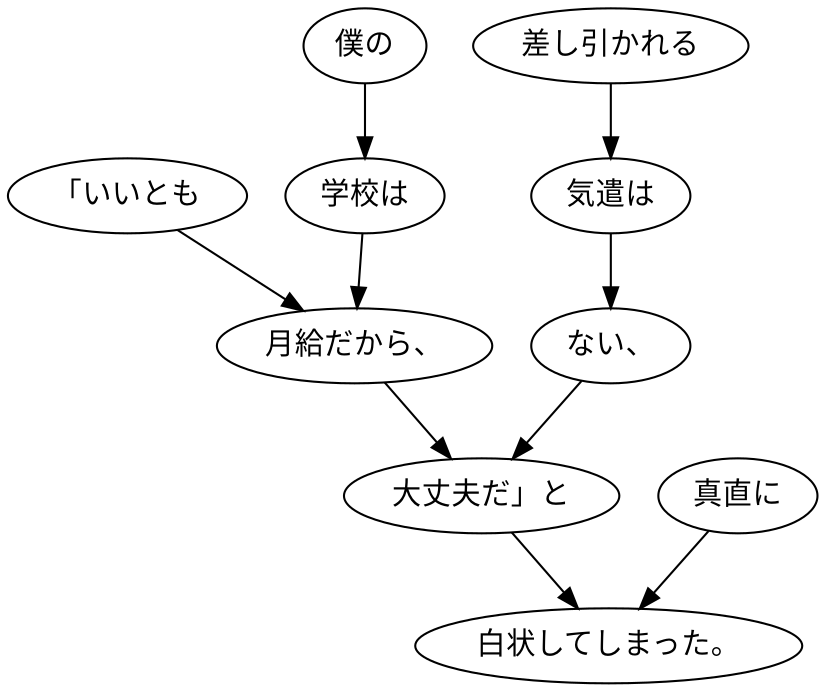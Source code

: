 digraph graph6297 {
	node0 [label="「いいとも"];
	node1 [label="僕の"];
	node2 [label="学校は"];
	node3 [label="月給だから、"];
	node4 [label="差し引かれる"];
	node5 [label="気遣は"];
	node6 [label="ない、"];
	node7 [label="大丈夫だ」と"];
	node8 [label="真直に"];
	node9 [label="白状してしまった。"];
	node0 -> node3;
	node1 -> node2;
	node2 -> node3;
	node3 -> node7;
	node4 -> node5;
	node5 -> node6;
	node6 -> node7;
	node7 -> node9;
	node8 -> node9;
}
